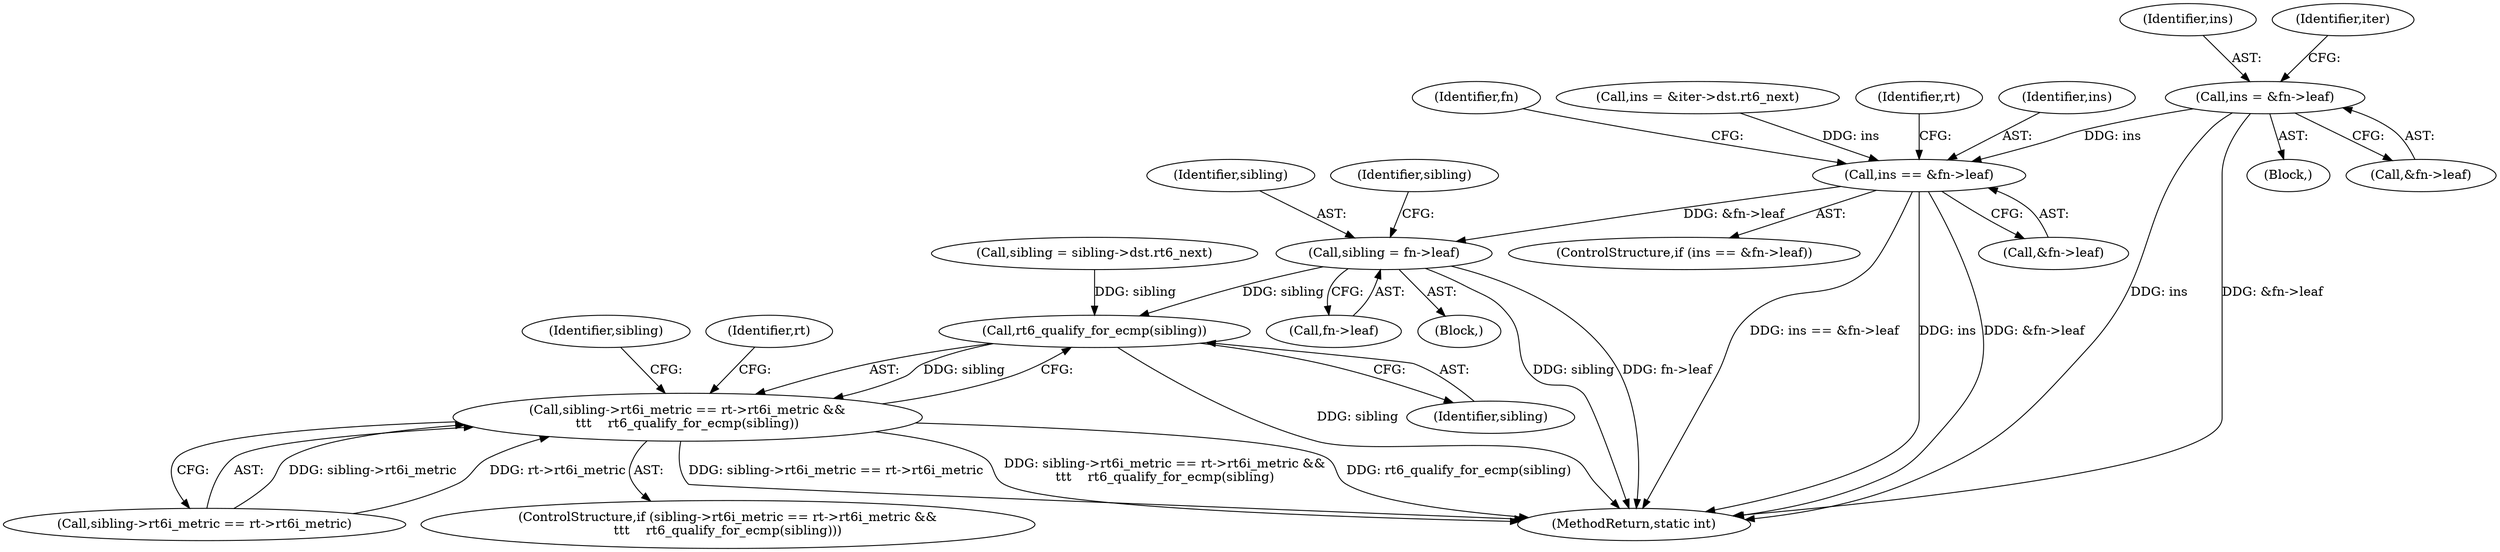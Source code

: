 digraph "0_linux_307f2fb95e9b96b3577916e73d92e104f8f26494@pointer" {
"1000156" [label="(Call,ins = &fn->leaf)"];
"1000304" [label="(Call,ins == &fn->leaf)"];
"1000323" [label="(Call,sibling = fn->leaf)"];
"1000340" [label="(Call,rt6_qualify_for_ecmp(sibling))"];
"1000332" [label="(Call,sibling->rt6i_metric == rt->rt6i_metric &&\n\t\t\t    rt6_qualify_for_ecmp(sibling))"];
"1000324" [label="(Identifier,sibling)"];
"1000312" [label="(Identifier,fn)"];
"1000340" [label="(Call,rt6_qualify_for_ecmp(sibling))"];
"1000332" [label="(Call,sibling->rt6i_metric == rt->rt6i_metric &&\n\t\t\t    rt6_qualify_for_ecmp(sibling))"];
"1000303" [label="(ControlStructure,if (ins == &fn->leaf))"];
"1000157" [label="(Identifier,ins)"];
"1000333" [label="(Call,sibling->rt6i_metric == rt->rt6i_metric)"];
"1000295" [label="(Call,ins = &iter->dst.rt6_next)"];
"1000325" [label="(Call,fn->leaf)"];
"1000354" [label="(Identifier,sibling)"];
"1000319" [label="(Block,)"];
"1000323" [label="(Call,sibling = fn->leaf)"];
"1000304" [label="(Call,ins == &fn->leaf)"];
"1000346" [label="(Identifier,rt)"];
"1000156" [label="(Call,ins = &fn->leaf)"];
"1000522" [label="(MethodReturn,static int)"];
"1000112" [label="(Block,)"];
"1000306" [label="(Call,&fn->leaf)"];
"1000353" [label="(Call,sibling = sibling->dst.rt6_next)"];
"1000158" [label="(Call,&fn->leaf)"];
"1000317" [label="(Identifier,rt)"];
"1000341" [label="(Identifier,sibling)"];
"1000329" [label="(Identifier,sibling)"];
"1000164" [label="(Identifier,iter)"];
"1000331" [label="(ControlStructure,if (sibling->rt6i_metric == rt->rt6i_metric &&\n\t\t\t    rt6_qualify_for_ecmp(sibling)))"];
"1000305" [label="(Identifier,ins)"];
"1000156" -> "1000112"  [label="AST: "];
"1000156" -> "1000158"  [label="CFG: "];
"1000157" -> "1000156"  [label="AST: "];
"1000158" -> "1000156"  [label="AST: "];
"1000164" -> "1000156"  [label="CFG: "];
"1000156" -> "1000522"  [label="DDG: ins"];
"1000156" -> "1000522"  [label="DDG: &fn->leaf"];
"1000156" -> "1000304"  [label="DDG: ins"];
"1000304" -> "1000303"  [label="AST: "];
"1000304" -> "1000306"  [label="CFG: "];
"1000305" -> "1000304"  [label="AST: "];
"1000306" -> "1000304"  [label="AST: "];
"1000312" -> "1000304"  [label="CFG: "];
"1000317" -> "1000304"  [label="CFG: "];
"1000304" -> "1000522"  [label="DDG: ins == &fn->leaf"];
"1000304" -> "1000522"  [label="DDG: ins"];
"1000304" -> "1000522"  [label="DDG: &fn->leaf"];
"1000295" -> "1000304"  [label="DDG: ins"];
"1000304" -> "1000323"  [label="DDG: &fn->leaf"];
"1000323" -> "1000319"  [label="AST: "];
"1000323" -> "1000325"  [label="CFG: "];
"1000324" -> "1000323"  [label="AST: "];
"1000325" -> "1000323"  [label="AST: "];
"1000329" -> "1000323"  [label="CFG: "];
"1000323" -> "1000522"  [label="DDG: sibling"];
"1000323" -> "1000522"  [label="DDG: fn->leaf"];
"1000323" -> "1000340"  [label="DDG: sibling"];
"1000340" -> "1000332"  [label="AST: "];
"1000340" -> "1000341"  [label="CFG: "];
"1000341" -> "1000340"  [label="AST: "];
"1000332" -> "1000340"  [label="CFG: "];
"1000340" -> "1000522"  [label="DDG: sibling"];
"1000340" -> "1000332"  [label="DDG: sibling"];
"1000353" -> "1000340"  [label="DDG: sibling"];
"1000332" -> "1000331"  [label="AST: "];
"1000332" -> "1000333"  [label="CFG: "];
"1000333" -> "1000332"  [label="AST: "];
"1000346" -> "1000332"  [label="CFG: "];
"1000354" -> "1000332"  [label="CFG: "];
"1000332" -> "1000522"  [label="DDG: sibling->rt6i_metric == rt->rt6i_metric"];
"1000332" -> "1000522"  [label="DDG: sibling->rt6i_metric == rt->rt6i_metric &&\n\t\t\t    rt6_qualify_for_ecmp(sibling)"];
"1000332" -> "1000522"  [label="DDG: rt6_qualify_for_ecmp(sibling)"];
"1000333" -> "1000332"  [label="DDG: sibling->rt6i_metric"];
"1000333" -> "1000332"  [label="DDG: rt->rt6i_metric"];
}

